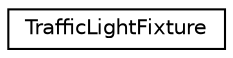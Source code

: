digraph "Graphical Class Hierarchy"
{
 // LATEX_PDF_SIZE
  edge [fontname="Helvetica",fontsize="10",labelfontname="Helvetica",labelfontsize="10"];
  node [fontname="Helvetica",fontsize="10",shape=record];
  rankdir="LR";
  Node0 [label="TrafficLightFixture",height=0.2,width=0.4,color="black", fillcolor="white", style="filled",URL="$structTrafficLightFixture.html",tooltip=" "];
}
